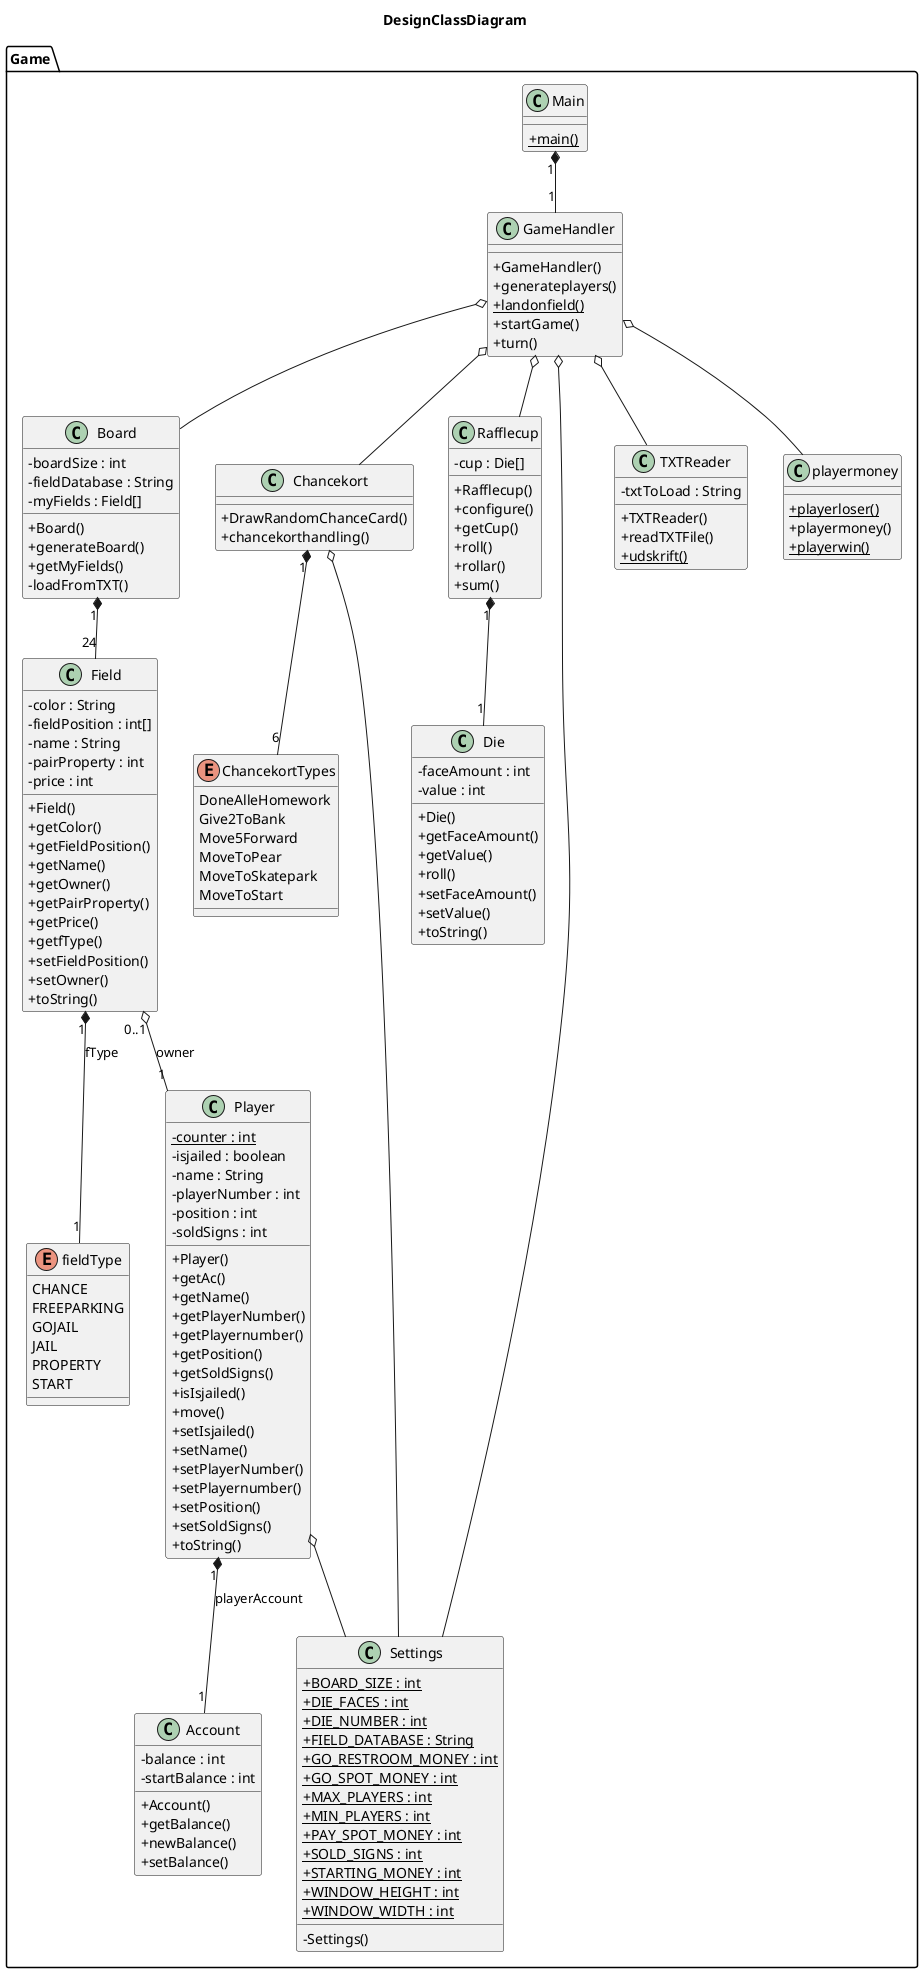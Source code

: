 @startuml

title DesignClassDiagram
skinparam classAttributeIconSize 0
  namespace Game {
    class Game.Account {
        - balance : int
        - startBalance : int
        + Account()
        + getBalance()
        + newBalance()
        + setBalance()
    }
  }


  namespace Game {
    class Game.Board {
        - boardSize : int
        - fieldDatabase : String
        - myFields : Field[]
        + Board()
        + generateBoard()
        + getMyFields()
        - loadFromTXT()
    }
  }


  namespace Game {
    class Game.Chancekort {
        + DrawRandomChanceCard()
        + chancekorthandling()
    }
  }


  namespace Game {
    enum ChancekortTypes {
      DoneAlleHomework
      Give2ToBank
      Move5Forward
      MoveToPear
      MoveToSkatepark
      MoveToStart
    }
  }


  namespace Game {
    class Game.Die {
        - faceAmount : int
        - value : int
        + Die()
        + getFaceAmount()
        + getValue()
        + roll()
        + setFaceAmount()
        + setValue()
        + toString()
    }
  }


  namespace Game {
    class Game.Field {
        - color : String
        - fieldPosition : int[]
        - name : String
        - pairProperty : int
        - price : int
        + Field()
        + getColor()
        + getFieldPosition()
        + getName()
        + getOwner()
        + getPairProperty()
        + getPrice()
        + getfType()
        + setFieldPosition()
        + setOwner()
        + toString()
    }
  }


  namespace Game {
    enum fieldType {
      CHANCE
      FREEPARKING
      GOJAIL
      JAIL
      PROPERTY
      START
    }
  }


  namespace Game {
    class Game.GameHandler {
        + GameHandler()
        + generateplayers()
        {static} + landonfield()
        + startGame()
        + turn()
    }
  }


  namespace Game {
    class Game.Main {
        {static} + main()
    }
  }


  namespace Game {
    class Game.Player {
        {static} - counter : int
        - isjailed : boolean
        - name : String
        - playerNumber : int
        - position : int
        - soldSigns : int
        + Player()
        + getAc()
        + getName()
        + getPlayerNumber()
        + getPlayernumber()
        + getPosition()
        + getSoldSigns()
        + isIsjailed()
        + move()
        + setIsjailed()
        + setName()
        + setPlayerNumber()
        + setPlayernumber()
        + setPosition()
        + setSoldSigns()
        + toString()
    }
  }


  namespace Game {
    class Game.Rafflecup {
        - cup : Die[]
        + Rafflecup()
        + configure()
        + getCup()
        + roll()
        + rollar()
        + sum()
    }
  }


  namespace Game {
    class Game.Settings {
        {static} + BOARD_SIZE : int
        {static} + DIE_FACES : int
        {static} + DIE_NUMBER : int
        {static} + FIELD_DATABASE : String
        {static} + GO_RESTROOM_MONEY : int
        {static} + GO_SPOT_MONEY : int
        {static} + MAX_PLAYERS : int
        {static} + MIN_PLAYERS : int
        {static} + PAY_SPOT_MONEY : int
        {static} + SOLD_SIGNS : int
        {static} + STARTING_MONEY : int
        {static} + WINDOW_HEIGHT : int
        {static} + WINDOW_WIDTH : int
        - Settings()
    }
  }


  namespace Game {
    class Game.TXTReader {
        - txtToLoad : String
        + TXTReader()
        + readTXTFile()
        {static} + udskrift()
    }
  }


  namespace Game {
    class Game.playermoney {
        {static} + playerloser()
        + playermoney()
        {static} + playerwin()
    }
  }



  Game.Chancekort "1" *-- "6" Game.ChancekortTypes
  Game.Chancekort o-- Game.Settings


  Game.Field "1" *-- "1" Game.fieldType : fType
  Game.Field "0..1" o-- "1" Game.Player : owner


  Game.Player "1" *-- "1" Game.Account : playerAccount
  Game.Player o-- Game.Settings


  Game.GameHandler o-- Game.Chancekort
  Game.GameHandler o-- Game.Settings
  Game.GameHandler o-- Game.TXTReader
  Game.GameHandler o-- Game.playermoney
  Game.GameHandler o-- Game.Rafflecup
  Game.GameHandler o-- Game.Board


  Game.Main "1" *-- "1" Game.GameHandler


  Game.Rafflecup "1" *-- "1" Game.Die


  Game.Board "1" *-- "24" Game.Field

@enduml
